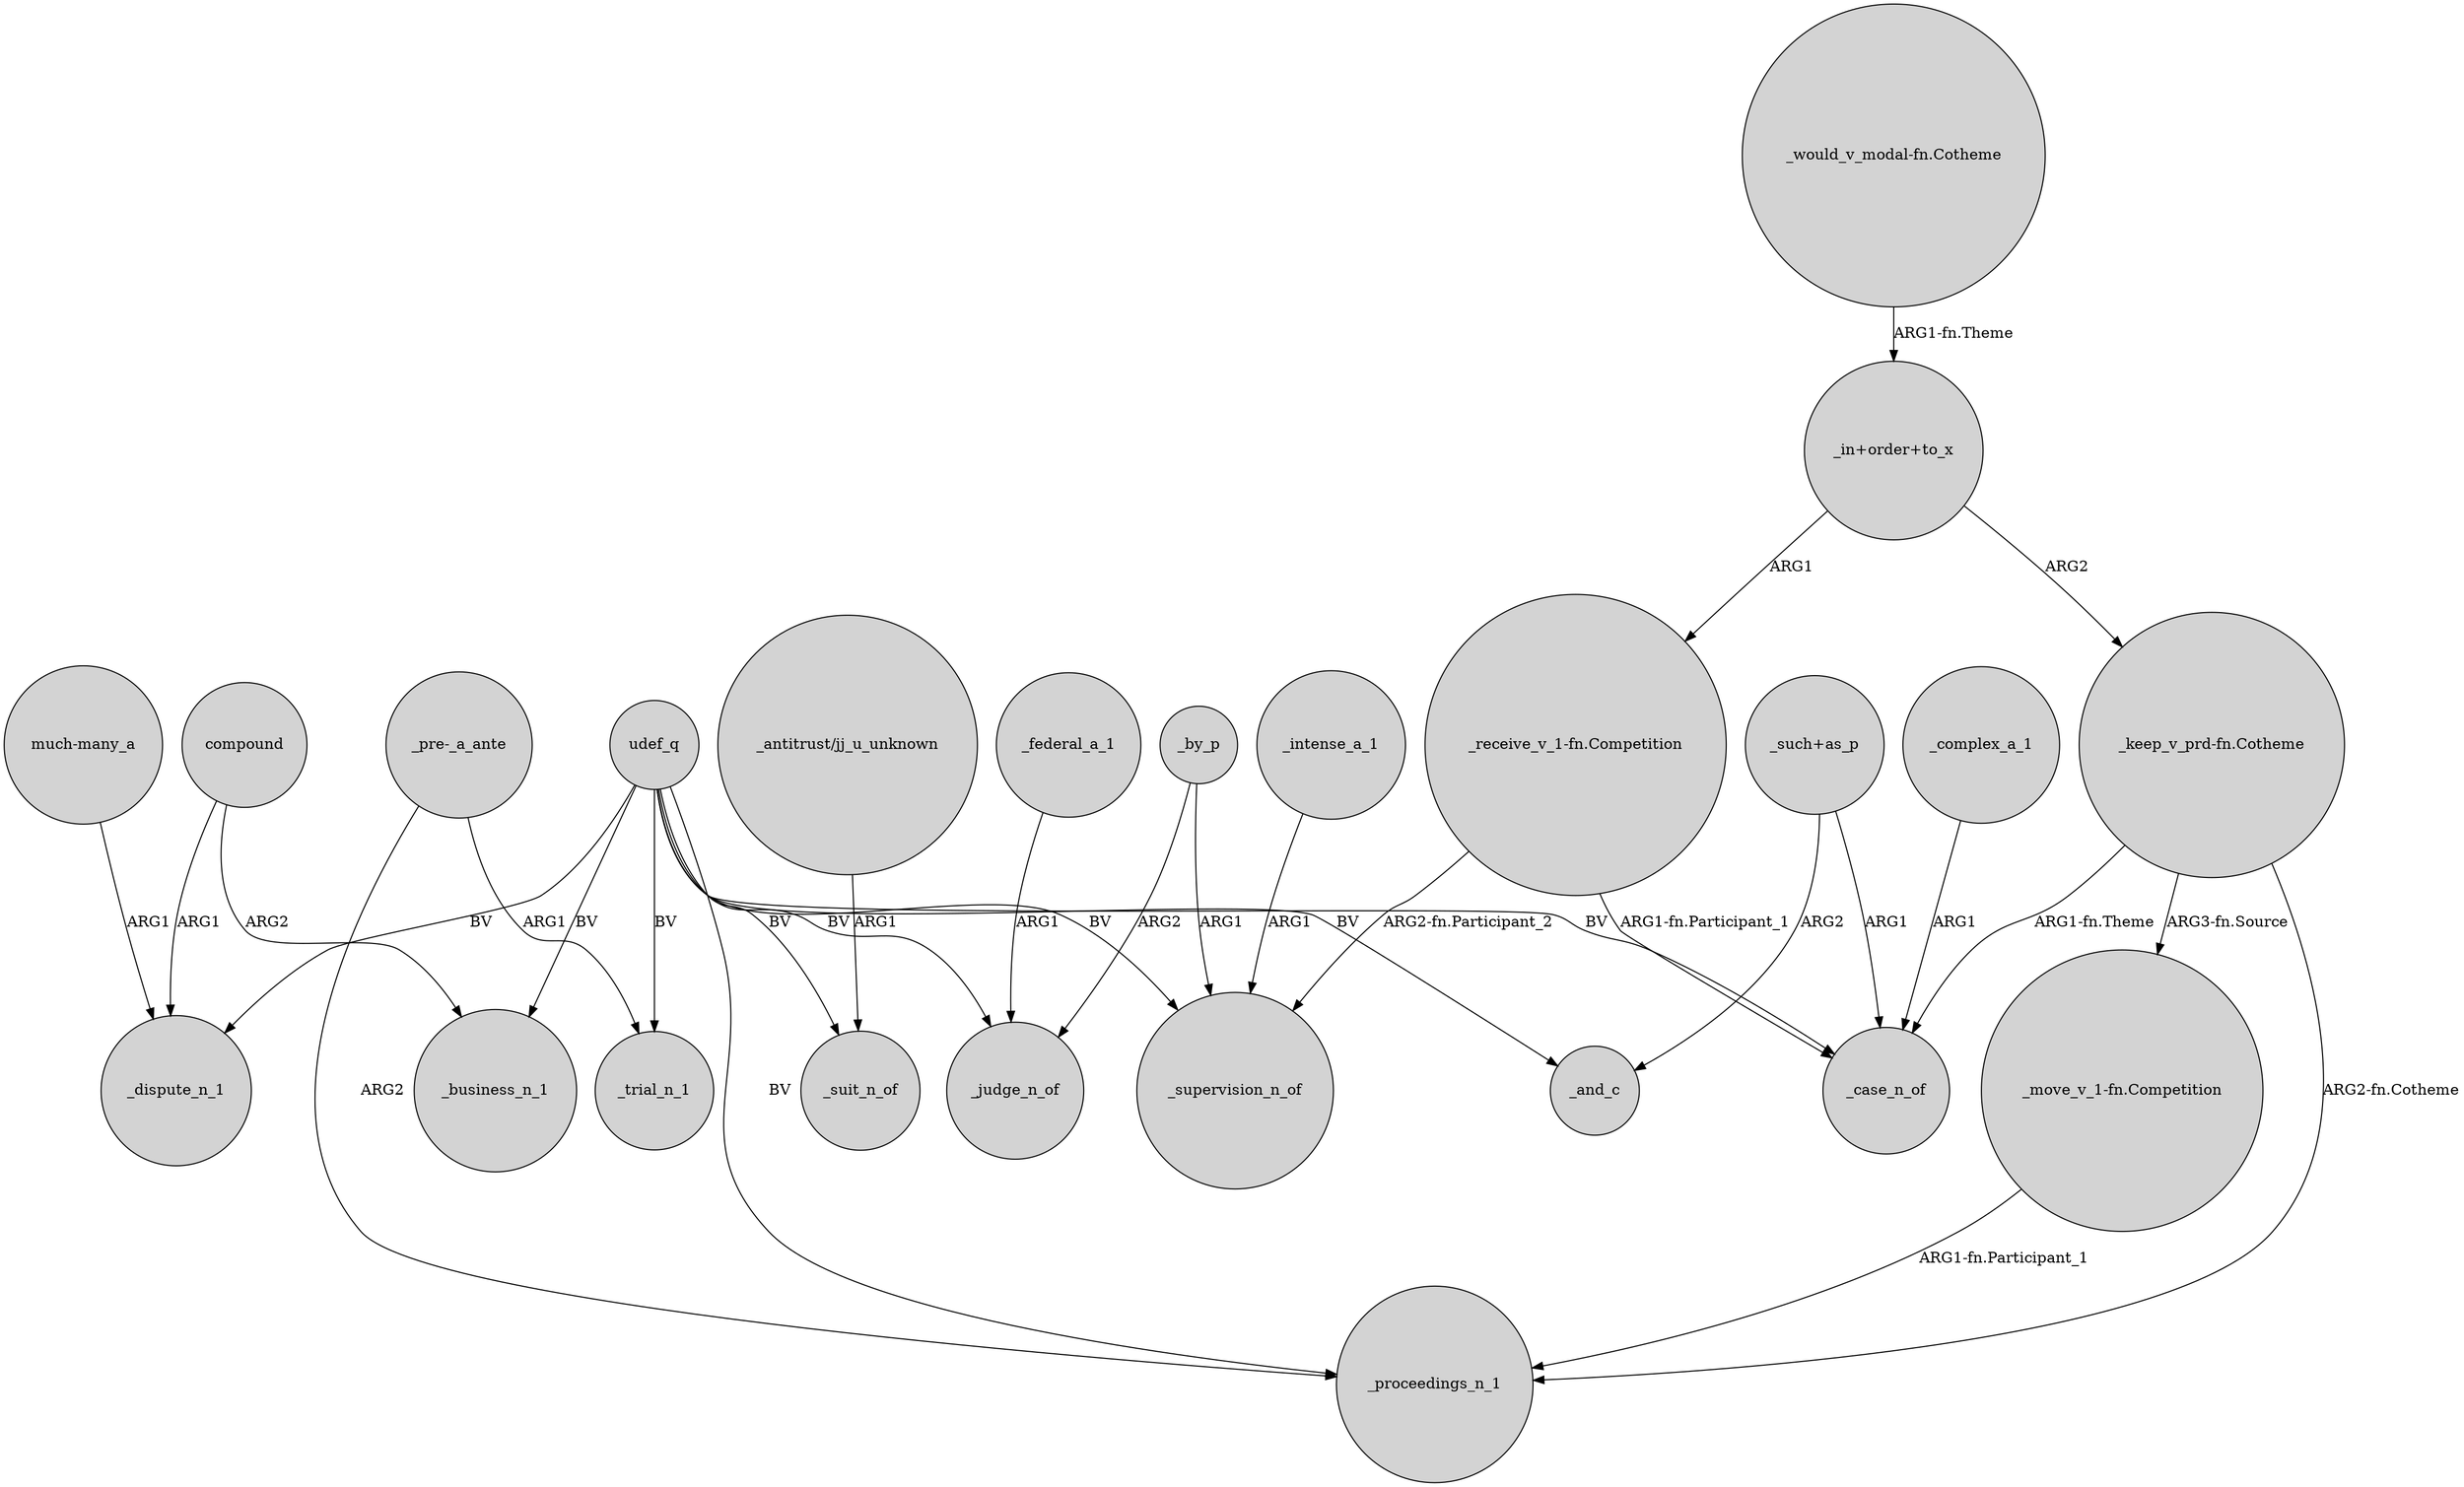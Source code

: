digraph {
	node [shape=circle style=filled]
	compound -> _dispute_n_1 [label=ARG1]
	"_keep_v_prd-fn.Cotheme" -> "_move_v_1-fn.Competition" [label="ARG3-fn.Source"]
	"_would_v_modal-fn.Cotheme" -> "_in+order+to_x" [label="ARG1-fn.Theme"]
	udef_q -> _trial_n_1 [label=BV]
	"_move_v_1-fn.Competition" -> _proceedings_n_1 [label="ARG1-fn.Participant_1"]
	udef_q -> _supervision_n_of [label=BV]
	udef_q -> _case_n_of [label=BV]
	"_such+as_p" -> _and_c [label=ARG2]
	_intense_a_1 -> _supervision_n_of [label=ARG1]
	"_such+as_p" -> _case_n_of [label=ARG1]
	udef_q -> _business_n_1 [label=BV]
	udef_q -> _and_c [label=BV]
	udef_q -> _judge_n_of [label=BV]
	_federal_a_1 -> _judge_n_of [label=ARG1]
	udef_q -> _dispute_n_1 [label=BV]
	"_antitrust/jj_u_unknown" -> _suit_n_of [label=ARG1]
	"_keep_v_prd-fn.Cotheme" -> _case_n_of [label="ARG1-fn.Theme"]
	"_in+order+to_x" -> "_keep_v_prd-fn.Cotheme" [label=ARG2]
	"much-many_a" -> _dispute_n_1 [label=ARG1]
	_by_p -> _judge_n_of [label=ARG2]
	"_in+order+to_x" -> "_receive_v_1-fn.Competition" [label=ARG1]
	_by_p -> _supervision_n_of [label=ARG1]
	"_keep_v_prd-fn.Cotheme" -> _proceedings_n_1 [label="ARG2-fn.Cotheme"]
	udef_q -> _proceedings_n_1 [label=BV]
	"_pre-_a_ante" -> _proceedings_n_1 [label=ARG2]
	"_receive_v_1-fn.Competition" -> _supervision_n_of [label="ARG2-fn.Participant_2"]
	compound -> _business_n_1 [label=ARG2]
	"_receive_v_1-fn.Competition" -> _case_n_of [label="ARG1-fn.Participant_1"]
	udef_q -> _suit_n_of [label=BV]
	"_pre-_a_ante" -> _trial_n_1 [label=ARG1]
	_complex_a_1 -> _case_n_of [label=ARG1]
}
